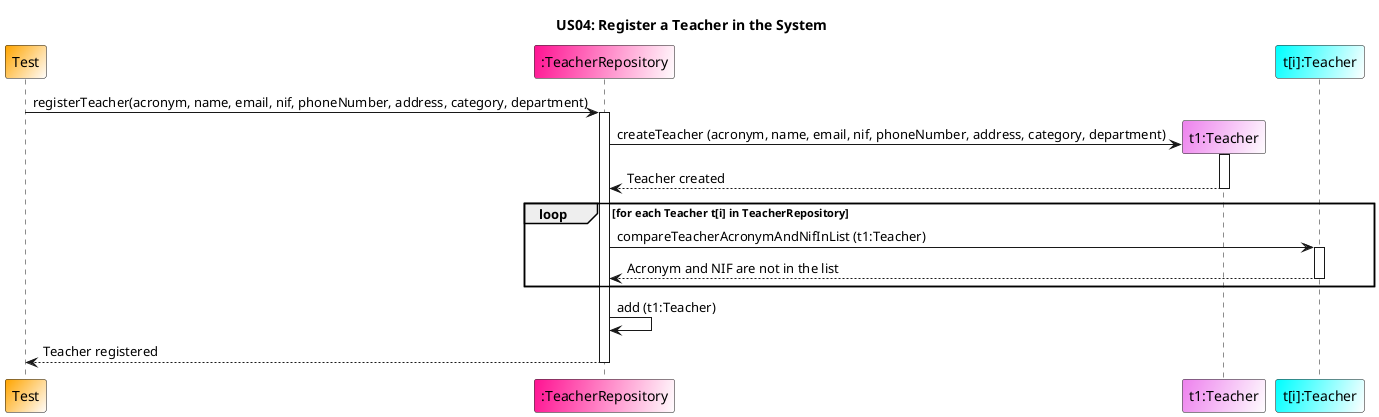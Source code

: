 @startuml

title US04: Register a Teacher in the System

participant "Test" as Test #Orange/White
participant ":TeacherRepository" as TeacherRepository #DeepPink/White
participant "t1:Teacher" as Teacher #Violet/White
participant "t[i]:Teacher" as Teacheri #Cyan/White



Test -> TeacherRepository: registerTeacher(acronym, name, email, nif, phoneNumber, address, category, department)
activate TeacherRepository

TeacherRepository -> Teacher **: createTeacher (acronym, name, email, nif, phoneNumber, address, category, department)
activate Teacher
Teacher --> TeacherRepository: Teacher created

deactivate Teacher


loop for each Teacher t[i] in TeacherRepository
TeacherRepository -> Teacheri: compareTeacherAcronymAndNifInList (t1:Teacher)
activate Teacheri
Teacheri --> TeacherRepository: Acronym and NIF are not in the list
deactivate Teacheri

end



TeacherRepository -> TeacherRepository: add (t1:Teacher)

TeacherRepository --> Test: Teacher registered
deactivate TeacherRepository

@enduml
